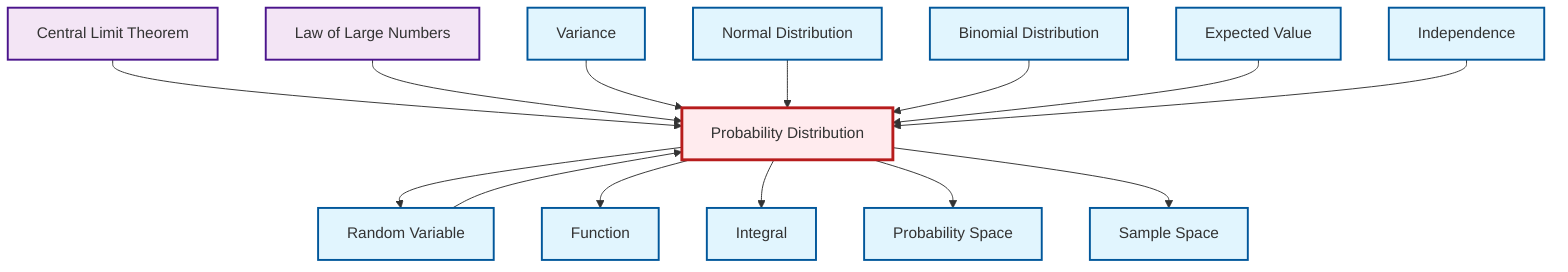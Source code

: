 graph TD
    classDef definition fill:#e1f5fe,stroke:#01579b,stroke-width:2px
    classDef theorem fill:#f3e5f5,stroke:#4a148c,stroke-width:2px
    classDef axiom fill:#fff3e0,stroke:#e65100,stroke-width:2px
    classDef example fill:#e8f5e9,stroke:#1b5e20,stroke-width:2px
    classDef current fill:#ffebee,stroke:#b71c1c,stroke-width:3px
    def-integral["Integral"]:::definition
    def-probability-space["Probability Space"]:::definition
    def-expectation["Expected Value"]:::definition
    def-function["Function"]:::definition
    def-independence["Independence"]:::definition
    thm-law-of-large-numbers["Law of Large Numbers"]:::theorem
    def-variance["Variance"]:::definition
    def-probability-distribution["Probability Distribution"]:::definition
    def-normal-distribution["Normal Distribution"]:::definition
    thm-central-limit["Central Limit Theorem"]:::theorem
    def-sample-space["Sample Space"]:::definition
    def-binomial-distribution["Binomial Distribution"]:::definition
    def-random-variable["Random Variable"]:::definition
    def-probability-distribution --> def-random-variable
    thm-central-limit --> def-probability-distribution
    thm-law-of-large-numbers --> def-probability-distribution
    def-probability-distribution --> def-function
    def-variance --> def-probability-distribution
    def-probability-distribution --> def-integral
    def-probability-distribution --> def-probability-space
    def-normal-distribution --> def-probability-distribution
    def-probability-distribution --> def-sample-space
    def-binomial-distribution --> def-probability-distribution
    def-expectation --> def-probability-distribution
    def-random-variable --> def-probability-distribution
    def-independence --> def-probability-distribution
    class def-probability-distribution current